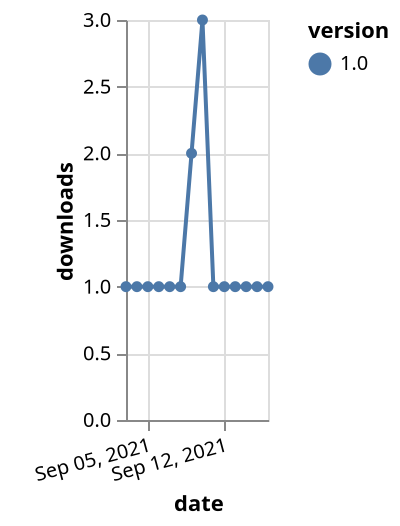 {"$schema": "https://vega.github.io/schema/vega-lite/v5.json", "description": "A simple bar chart with embedded data.", "data": {"values": [{"date": "2021-09-03", "total": 641, "delta": 1, "version": "1.0"}, {"date": "2021-09-04", "total": 642, "delta": 1, "version": "1.0"}, {"date": "2021-09-05", "total": 643, "delta": 1, "version": "1.0"}, {"date": "2021-09-06", "total": 644, "delta": 1, "version": "1.0"}, {"date": "2021-09-07", "total": 645, "delta": 1, "version": "1.0"}, {"date": "2021-09-08", "total": 646, "delta": 1, "version": "1.0"}, {"date": "2021-09-09", "total": 648, "delta": 2, "version": "1.0"}, {"date": "2021-09-10", "total": 651, "delta": 3, "version": "1.0"}, {"date": "2021-09-11", "total": 652, "delta": 1, "version": "1.0"}, {"date": "2021-09-12", "total": 653, "delta": 1, "version": "1.0"}, {"date": "2021-09-13", "total": 654, "delta": 1, "version": "1.0"}, {"date": "2021-09-14", "total": 655, "delta": 1, "version": "1.0"}, {"date": "2021-09-15", "total": 656, "delta": 1, "version": "1.0"}, {"date": "2021-09-16", "total": 657, "delta": 1, "version": "1.0"}]}, "width": "container", "mark": {"type": "line", "point": {"filled": true}}, "encoding": {"x": {"field": "date", "type": "temporal", "timeUnit": "yearmonthdate", "title": "date", "axis": {"labelAngle": -15}}, "y": {"field": "delta", "type": "quantitative", "title": "downloads"}, "color": {"field": "version", "type": "nominal"}, "tooltip": {"field": "delta"}}}